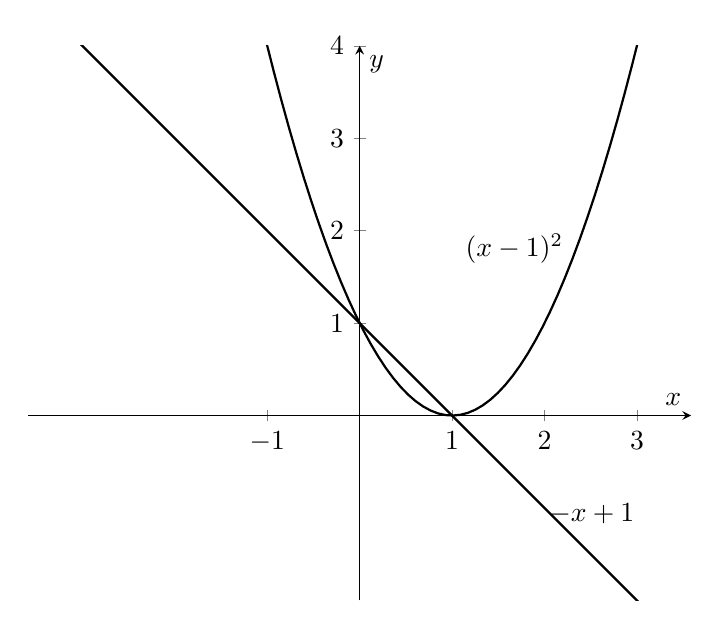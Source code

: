 \begin{tikzpicture}
\begin{axis}[
axis y line=center,
axis x line=middle,
axis equal,
xmax=3,xmin=-3,
ymin=-2,ymax=4,
xlabel=$x$,ylabel=$y$,
xtick={-1,0,1,2,3},
ytick={1,2,3,4},
width=10cm,
samples=100,
anchor=center,
]
\addplot[thick,domain=-4:4,mark=none]{(x-1)^2} node[yshift=1cm,pos=0.75, above, label={$(x-1)^2$}] {};
\addplot[thick,domain=-4:4,mark=none]{-x+1} node[pos=0.8, right, label={$-x+1$}] {};
\end{axis}
\end{tikzpicture}
